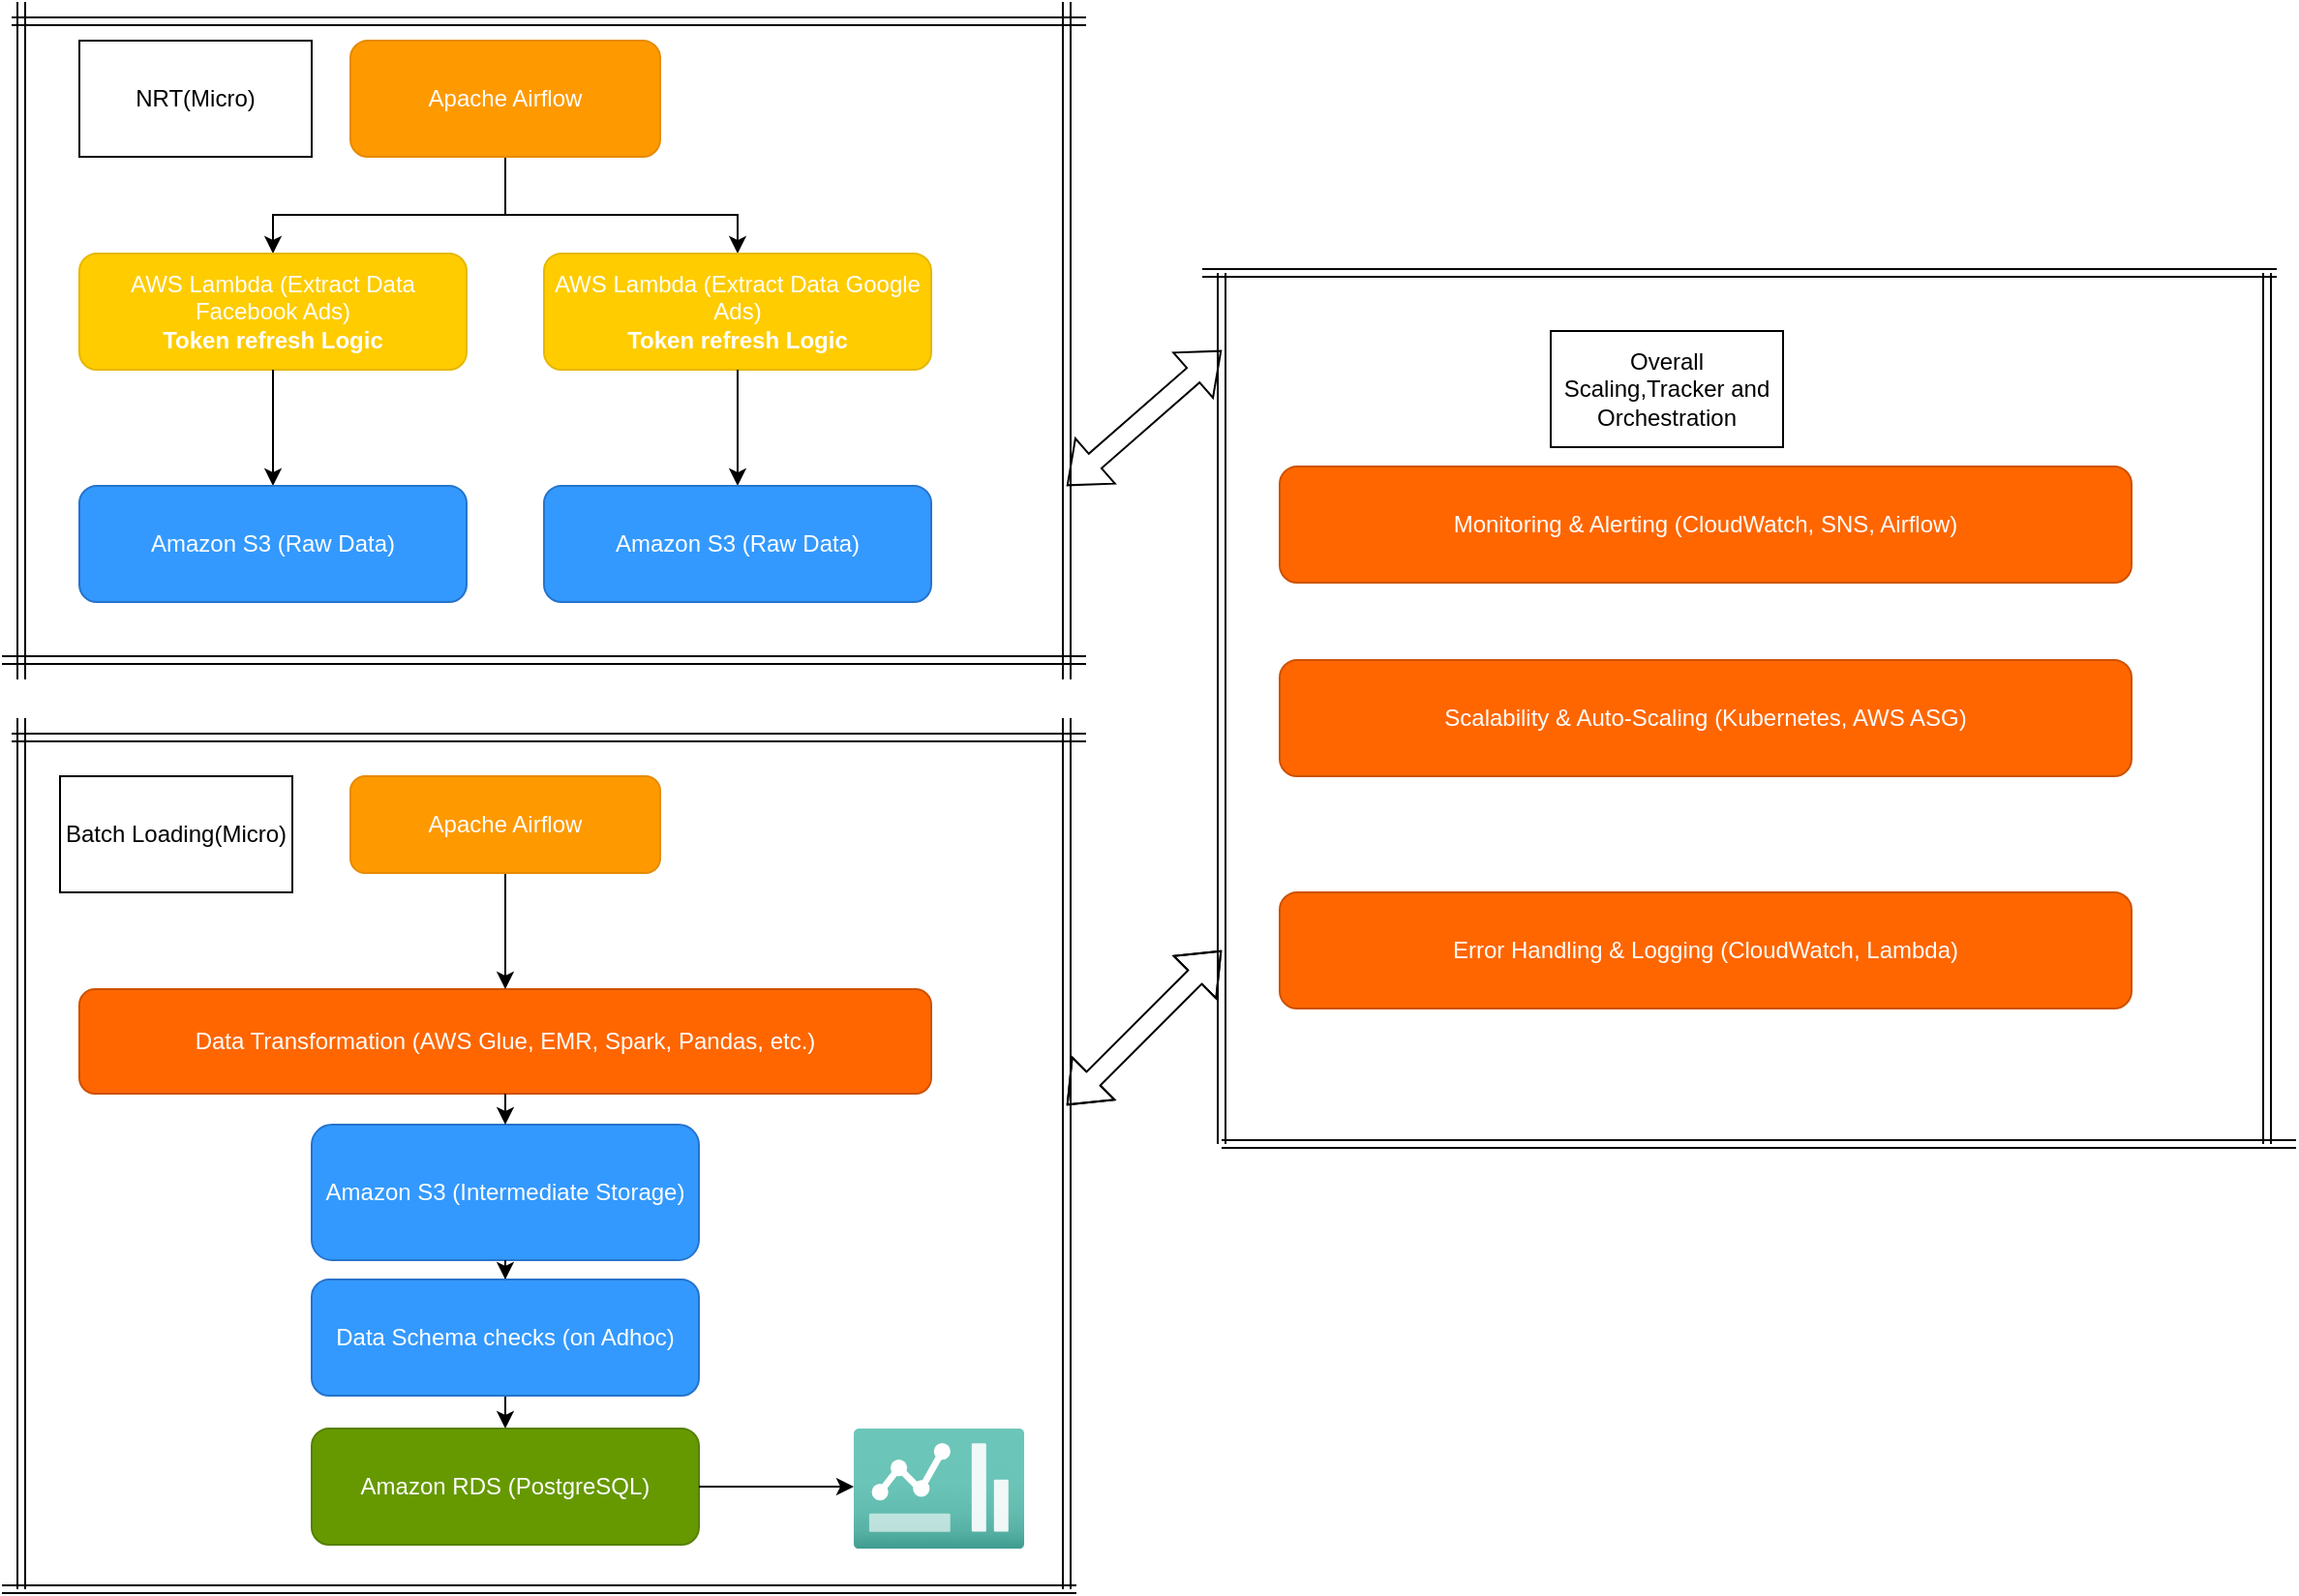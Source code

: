 <mxfile version="24.2.5" type="device">
  <diagram name="Page-1" id="yYGeTnG_mkg-_d5aZ9YQ">
    <mxGraphModel dx="1242" dy="878" grid="1" gridSize="10" guides="1" tooltips="1" connect="1" arrows="1" fold="1" page="1" pageScale="1" pageWidth="827" pageHeight="1169" math="0" shadow="0">
      <root>
        <mxCell id="0" />
        <mxCell id="1" parent="0" />
        <mxCell id="8_kOkqfIxXkGRUjC8Niv-29" style="edgeStyle=orthogonalEdgeStyle;rounded=0;orthogonalLoop=1;jettySize=auto;html=1;exitX=0.5;exitY=1;exitDx=0;exitDy=0;entryX=0.5;entryY=0;entryDx=0;entryDy=0;labelBorderColor=none;" parent="1" source="2" target="5" edge="1">
          <mxGeometry relative="1" as="geometry">
            <Array as="points">
              <mxPoint x="290" y="120" />
              <mxPoint x="170" y="120" />
            </Array>
          </mxGeometry>
        </mxCell>
        <mxCell id="8_kOkqfIxXkGRUjC8Niv-31" style="edgeStyle=orthogonalEdgeStyle;rounded=0;orthogonalLoop=1;jettySize=auto;html=1;entryX=0.5;entryY=0;entryDx=0;entryDy=0;labelBorderColor=none;" parent="1" source="2" target="6" edge="1">
          <mxGeometry relative="1" as="geometry">
            <Array as="points">
              <mxPoint x="290" y="120" />
              <mxPoint x="410" y="120" />
            </Array>
          </mxGeometry>
        </mxCell>
        <mxCell id="2" value="Apache Airflow" style="rounded=1;whiteSpace=wrap;html=1;fillColor=#ff9900;strokeColor=#e68a00;fontColor=#ffffff;labelBorderColor=none;" parent="1" vertex="1">
          <mxGeometry x="210" y="30" width="160" height="60" as="geometry" />
        </mxCell>
        <mxCell id="4" value="" style="group;strokeWidth=100;labelBorderColor=none;" parent="1" vertex="1">
          <mxGeometry x="50" y="120" width="480" height="220" as="geometry" />
        </mxCell>
        <mxCell id="5" value="AWS Lambda (Extract Data Facebook Ads)&lt;div&gt;&lt;b&gt;Token refresh Logic&lt;/b&gt;&lt;/div&gt;" style="rounded=1;whiteSpace=wrap;html=1;fillColor=#ffcc00;strokeColor=#e6b800;fontColor=#ffffff;labelBorderColor=none;" parent="4" vertex="1">
          <mxGeometry x="20" y="20" width="200" height="60" as="geometry" />
        </mxCell>
        <mxCell id="6" value="AWS Lambda (Extract Data Google Ads)&lt;div&gt;&lt;b&gt;Token refresh Logic&lt;/b&gt;&lt;br&gt;&lt;/div&gt;" style="rounded=1;whiteSpace=wrap;html=1;fillColor=#ffcc00;strokeColor=#e6b800;fontColor=#ffffff;labelBorderColor=none;" parent="4" vertex="1">
          <mxGeometry x="260" y="20" width="200" height="60" as="geometry" />
        </mxCell>
        <mxCell id="7" value="" style="edgeStyle=orthogonalEdgeStyle;rounded=0;orthogonalLoop=1;labelBorderColor=none;" parent="4" source="5" target="8" edge="1">
          <mxGeometry relative="1" as="geometry" />
        </mxCell>
        <mxCell id="8" value="Amazon S3 (Raw Data)" style="rounded=1;whiteSpace=wrap;html=1;fillColor=#3399ff;strokeColor=#2673cc;fontColor=#ffffff;labelBorderColor=none;" parent="4" vertex="1">
          <mxGeometry x="20" y="140" width="200" height="60" as="geometry" />
        </mxCell>
        <mxCell id="9" value="" style="edgeStyle=orthogonalEdgeStyle;rounded=0;orthogonalLoop=1;labelBorderColor=none;" parent="4" source="6" target="10" edge="1">
          <mxGeometry relative="1" as="geometry" />
        </mxCell>
        <mxCell id="10" value="Amazon S3 (Raw Data)" style="rounded=1;whiteSpace=wrap;html=1;fillColor=#3399ff;strokeColor=#2673cc;fontColor=#ffffff;labelBorderColor=none;" parent="4" vertex="1">
          <mxGeometry x="260" y="140" width="200" height="60" as="geometry" />
        </mxCell>
        <mxCell id="11" value="" style="group;strokeWidth=9;" parent="1" vertex="1">
          <mxGeometry x="60" y="410" width="480" height="90" as="geometry" />
        </mxCell>
        <mxCell id="12" value="Data Transformation (AWS Glue, EMR, Spark, Pandas, etc.)" style="rounded=1;whiteSpace=wrap;html=1;fillColor=#ff6600;strokeColor=#cc5200;fontColor=#ffffff;" parent="11" vertex="1">
          <mxGeometry x="10" y="110" width="440" height="54" as="geometry" />
        </mxCell>
        <mxCell id="13" value="" style="edgeStyle=orthogonalEdgeStyle;rounded=0;orthogonalLoop=1;" parent="11" target="14" edge="1">
          <mxGeometry relative="1" as="geometry">
            <mxPoint x="230" y="182" as="sourcePoint" />
          </mxGeometry>
        </mxCell>
        <mxCell id="8_kOkqfIxXkGRUjC8Niv-38" value="" style="edgeStyle=orthogonalEdgeStyle;rounded=0;orthogonalLoop=1;jettySize=auto;html=1;" parent="11" source="8_kOkqfIxXkGRUjC8Niv-36" target="12" edge="1">
          <mxGeometry relative="1" as="geometry" />
        </mxCell>
        <mxCell id="8_kOkqfIxXkGRUjC8Niv-36" value="Apache Airflow" style="rounded=1;whiteSpace=wrap;html=1;fillColor=#ff9900;strokeColor=#e68a00;fontColor=#ffffff;" parent="11" vertex="1">
          <mxGeometry x="150" width="160" height="50" as="geometry" />
        </mxCell>
        <mxCell id="8_kOkqfIxXkGRUjC8Niv-40" value="Batch Loading(Micro)" style="whiteSpace=wrap;html=1;" parent="11" vertex="1">
          <mxGeometry width="120" height="60" as="geometry" />
        </mxCell>
        <mxCell id="14" value="Amazon S3 (Intermediate Storage)" style="rounded=1;whiteSpace=wrap;html=1;fillColor=#3399ff;strokeColor=#2673cc;fontColor=#ffffff;" parent="1" vertex="1">
          <mxGeometry x="190" y="590" width="200" height="70" as="geometry" />
        </mxCell>
        <mxCell id="15" value="" style="edgeStyle=orthogonalEdgeStyle;rounded=0;orthogonalLoop=1;" parent="1" source="8_kOkqfIxXkGRUjC8Niv-75" target="16" edge="1">
          <mxGeometry relative="1" as="geometry" />
        </mxCell>
        <mxCell id="16" value="Amazon RDS (PostgreSQL)" style="rounded=1;whiteSpace=wrap;html=1;fillColor=#669900;strokeColor=#558000;fontColor=#ffffff;" parent="1" vertex="1">
          <mxGeometry x="190" y="747" width="200" height="60" as="geometry" />
        </mxCell>
        <mxCell id="17" value="" style="group" parent="1" vertex="1">
          <mxGeometry x="670" y="450" width="480" height="100" as="geometry" />
        </mxCell>
        <mxCell id="18" value="Error Handling &amp; Logging (CloudWatch, Lambda)" style="rounded=1;whiteSpace=wrap;html=1;fillColor=#ff6600;strokeColor=#cc5200;fontColor=#ffffff;" parent="17" vertex="1">
          <mxGeometry x="20" y="20" width="440" height="60" as="geometry" />
        </mxCell>
        <mxCell id="19" value="" style="group" parent="1" vertex="1">
          <mxGeometry x="670" y="230" width="480" height="100" as="geometry" />
        </mxCell>
        <mxCell id="20" value="Monitoring &amp; Alerting (CloudWatch, SNS, Airflow)" style="rounded=1;whiteSpace=wrap;html=1;fillColor=#ff6600;strokeColor=#cc5200;fontColor=#ffffff;" parent="19" vertex="1">
          <mxGeometry x="20" y="20" width="440" height="60" as="geometry" />
        </mxCell>
        <mxCell id="21" value="" style="group" parent="1" vertex="1">
          <mxGeometry x="670" y="330" width="480" height="100" as="geometry" />
        </mxCell>
        <mxCell id="22" value="Scalability &amp; Auto-Scaling (Kubernetes, AWS ASG)" style="rounded=1;whiteSpace=wrap;html=1;fillColor=#ff6600;strokeColor=#cc5200;fontColor=#ffffff;" parent="21" vertex="1">
          <mxGeometry x="20" y="20" width="440" height="60" as="geometry" />
        </mxCell>
        <mxCell id="8_kOkqfIxXkGRUjC8Niv-24" style="edgeStyle=orthogonalEdgeStyle;rounded=0;orthogonalLoop=1;jettySize=auto;html=1;exitX=0.5;exitY=1;exitDx=0;exitDy=0;entryX=0.5;entryY=0;entryDx=0;entryDy=0;" parent="1" source="12" target="14" edge="1">
          <mxGeometry relative="1" as="geometry" />
        </mxCell>
        <mxCell id="8_kOkqfIxXkGRUjC8Niv-48" value="NRT(Micro)" style="whiteSpace=wrap;html=1;labelBorderColor=none;" parent="1" vertex="1">
          <mxGeometry x="70" y="30" width="120" height="60" as="geometry" />
        </mxCell>
        <mxCell id="8_kOkqfIxXkGRUjC8Niv-49" value="Overall Scaling,Tracker and Orchestration" style="whiteSpace=wrap;html=1;" parent="1" vertex="1">
          <mxGeometry x="830" y="180" width="120" height="60" as="geometry" />
        </mxCell>
        <mxCell id="8_kOkqfIxXkGRUjC8Niv-50" value="" style="image;aspect=fixed;html=1;points=[];align=center;fontSize=12;image=img/lib/azure2/general/Dashboard2.svg;" parent="1" vertex="1">
          <mxGeometry x="470" y="747" width="88" height="62.12" as="geometry" />
        </mxCell>
        <mxCell id="8_kOkqfIxXkGRUjC8Niv-52" style="edgeStyle=orthogonalEdgeStyle;rounded=0;orthogonalLoop=1;jettySize=auto;html=1;entryX=0;entryY=0.483;entryDx=0;entryDy=0;entryPerimeter=0;" parent="1" source="16" target="8_kOkqfIxXkGRUjC8Niv-50" edge="1">
          <mxGeometry relative="1" as="geometry" />
        </mxCell>
        <mxCell id="8_kOkqfIxXkGRUjC8Niv-55" value="" style="shape=link;html=1;rounded=0;" parent="1" edge="1">
          <mxGeometry width="100" relative="1" as="geometry">
            <mxPoint x="30" y="350" as="sourcePoint" />
            <mxPoint x="590" y="350" as="targetPoint" />
          </mxGeometry>
        </mxCell>
        <mxCell id="8_kOkqfIxXkGRUjC8Niv-56" value="" style="shape=link;html=1;rounded=0;" parent="1" edge="1">
          <mxGeometry width="100" relative="1" as="geometry">
            <mxPoint x="35" y="20" as="sourcePoint" />
            <mxPoint x="590" y="20" as="targetPoint" />
          </mxGeometry>
        </mxCell>
        <mxCell id="8_kOkqfIxXkGRUjC8Niv-58" value="" style="shape=link;html=1;rounded=0;" parent="1" edge="1">
          <mxGeometry width="100" relative="1" as="geometry">
            <mxPoint x="40" y="360" as="sourcePoint" />
            <mxPoint x="40" y="10" as="targetPoint" />
            <Array as="points">
              <mxPoint x="40" y="90" />
            </Array>
          </mxGeometry>
        </mxCell>
        <mxCell id="8_kOkqfIxXkGRUjC8Niv-59" value="" style="shape=link;html=1;rounded=0;" parent="1" edge="1">
          <mxGeometry width="100" relative="1" as="geometry">
            <mxPoint x="580" y="360" as="sourcePoint" />
            <mxPoint x="580" y="10" as="targetPoint" />
            <Array as="points">
              <mxPoint x="580" y="90" />
            </Array>
          </mxGeometry>
        </mxCell>
        <mxCell id="8_kOkqfIxXkGRUjC8Niv-60" value="" style="shape=link;html=1;rounded=0;" parent="1" edge="1">
          <mxGeometry width="100" relative="1" as="geometry">
            <mxPoint x="580" y="830" as="sourcePoint" />
            <mxPoint x="580" y="380" as="targetPoint" />
            <Array as="points">
              <mxPoint x="580" y="470" />
            </Array>
          </mxGeometry>
        </mxCell>
        <mxCell id="8_kOkqfIxXkGRUjC8Niv-61" value="" style="shape=link;html=1;rounded=0;" parent="1" edge="1">
          <mxGeometry width="100" relative="1" as="geometry">
            <mxPoint x="40" y="830" as="sourcePoint" />
            <mxPoint x="40" y="380" as="targetPoint" />
            <Array as="points">
              <mxPoint x="40" y="470" />
            </Array>
          </mxGeometry>
        </mxCell>
        <mxCell id="8_kOkqfIxXkGRUjC8Niv-62" value="" style="shape=link;html=1;rounded=0;" parent="1" edge="1">
          <mxGeometry width="100" relative="1" as="geometry">
            <mxPoint x="35" y="390" as="sourcePoint" />
            <mxPoint x="590" y="390" as="targetPoint" />
          </mxGeometry>
        </mxCell>
        <mxCell id="8_kOkqfIxXkGRUjC8Niv-63" value="" style="shape=link;html=1;rounded=0;" parent="1" edge="1">
          <mxGeometry width="100" relative="1" as="geometry">
            <mxPoint x="30" y="830" as="sourcePoint" />
            <mxPoint x="585" y="830" as="targetPoint" />
          </mxGeometry>
        </mxCell>
        <mxCell id="8_kOkqfIxXkGRUjC8Niv-64" value="" style="shape=link;html=1;rounded=0;" parent="1" edge="1">
          <mxGeometry width="100" relative="1" as="geometry">
            <mxPoint x="660" y="600" as="sourcePoint" />
            <mxPoint x="660" y="150" as="targetPoint" />
            <Array as="points">
              <mxPoint x="660" y="240" />
            </Array>
          </mxGeometry>
        </mxCell>
        <mxCell id="8_kOkqfIxXkGRUjC8Niv-65" value="" style="shape=link;html=1;rounded=0;" parent="1" edge="1">
          <mxGeometry width="100" relative="1" as="geometry">
            <mxPoint x="650" y="150" as="sourcePoint" />
            <mxPoint x="1205" y="150" as="targetPoint" />
          </mxGeometry>
        </mxCell>
        <mxCell id="8_kOkqfIxXkGRUjC8Niv-66" value="" style="shape=link;html=1;rounded=0;" parent="1" edge="1">
          <mxGeometry width="100" relative="1" as="geometry">
            <mxPoint x="660" y="600" as="sourcePoint" />
            <mxPoint x="1215" y="600" as="targetPoint" />
          </mxGeometry>
        </mxCell>
        <mxCell id="8_kOkqfIxXkGRUjC8Niv-68" value="" style="shape=link;html=1;rounded=0;" parent="1" edge="1">
          <mxGeometry width="100" relative="1" as="geometry">
            <mxPoint x="1200" y="600" as="sourcePoint" />
            <mxPoint x="1200" y="150" as="targetPoint" />
            <Array as="points">
              <mxPoint x="1200" y="240" />
            </Array>
          </mxGeometry>
        </mxCell>
        <mxCell id="8_kOkqfIxXkGRUjC8Niv-71" value="" style="shape=flexArrow;endArrow=classic;startArrow=classic;html=1;rounded=0;" parent="1" edge="1">
          <mxGeometry width="100" height="100" relative="1" as="geometry">
            <mxPoint x="580" y="260" as="sourcePoint" />
            <mxPoint x="660" y="190" as="targetPoint" />
          </mxGeometry>
        </mxCell>
        <mxCell id="8_kOkqfIxXkGRUjC8Niv-74" value="" style="shape=flexArrow;endArrow=classic;startArrow=classic;html=1;rounded=0;" parent="1" edge="1">
          <mxGeometry width="100" height="100" relative="1" as="geometry">
            <mxPoint x="580" y="580" as="sourcePoint" />
            <mxPoint x="660" y="500" as="targetPoint" />
            <Array as="points">
              <mxPoint x="640" y="520" />
            </Array>
          </mxGeometry>
        </mxCell>
        <mxCell id="8_kOkqfIxXkGRUjC8Niv-76" value="" style="edgeStyle=orthogonalEdgeStyle;rounded=0;orthogonalLoop=1;" parent="1" source="14" target="8_kOkqfIxXkGRUjC8Niv-75" edge="1">
          <mxGeometry relative="1" as="geometry">
            <mxPoint x="290" y="660" as="sourcePoint" />
            <mxPoint x="290" y="747" as="targetPoint" />
          </mxGeometry>
        </mxCell>
        <mxCell id="8_kOkqfIxXkGRUjC8Niv-75" value="Data Schema checks (on Adhoc)" style="rounded=1;whiteSpace=wrap;html=1;fillColor=#3399ff;strokeColor=#2673cc;fontColor=#ffffff;" parent="1" vertex="1">
          <mxGeometry x="190" y="670" width="200" height="60" as="geometry" />
        </mxCell>
      </root>
    </mxGraphModel>
  </diagram>
</mxfile>
